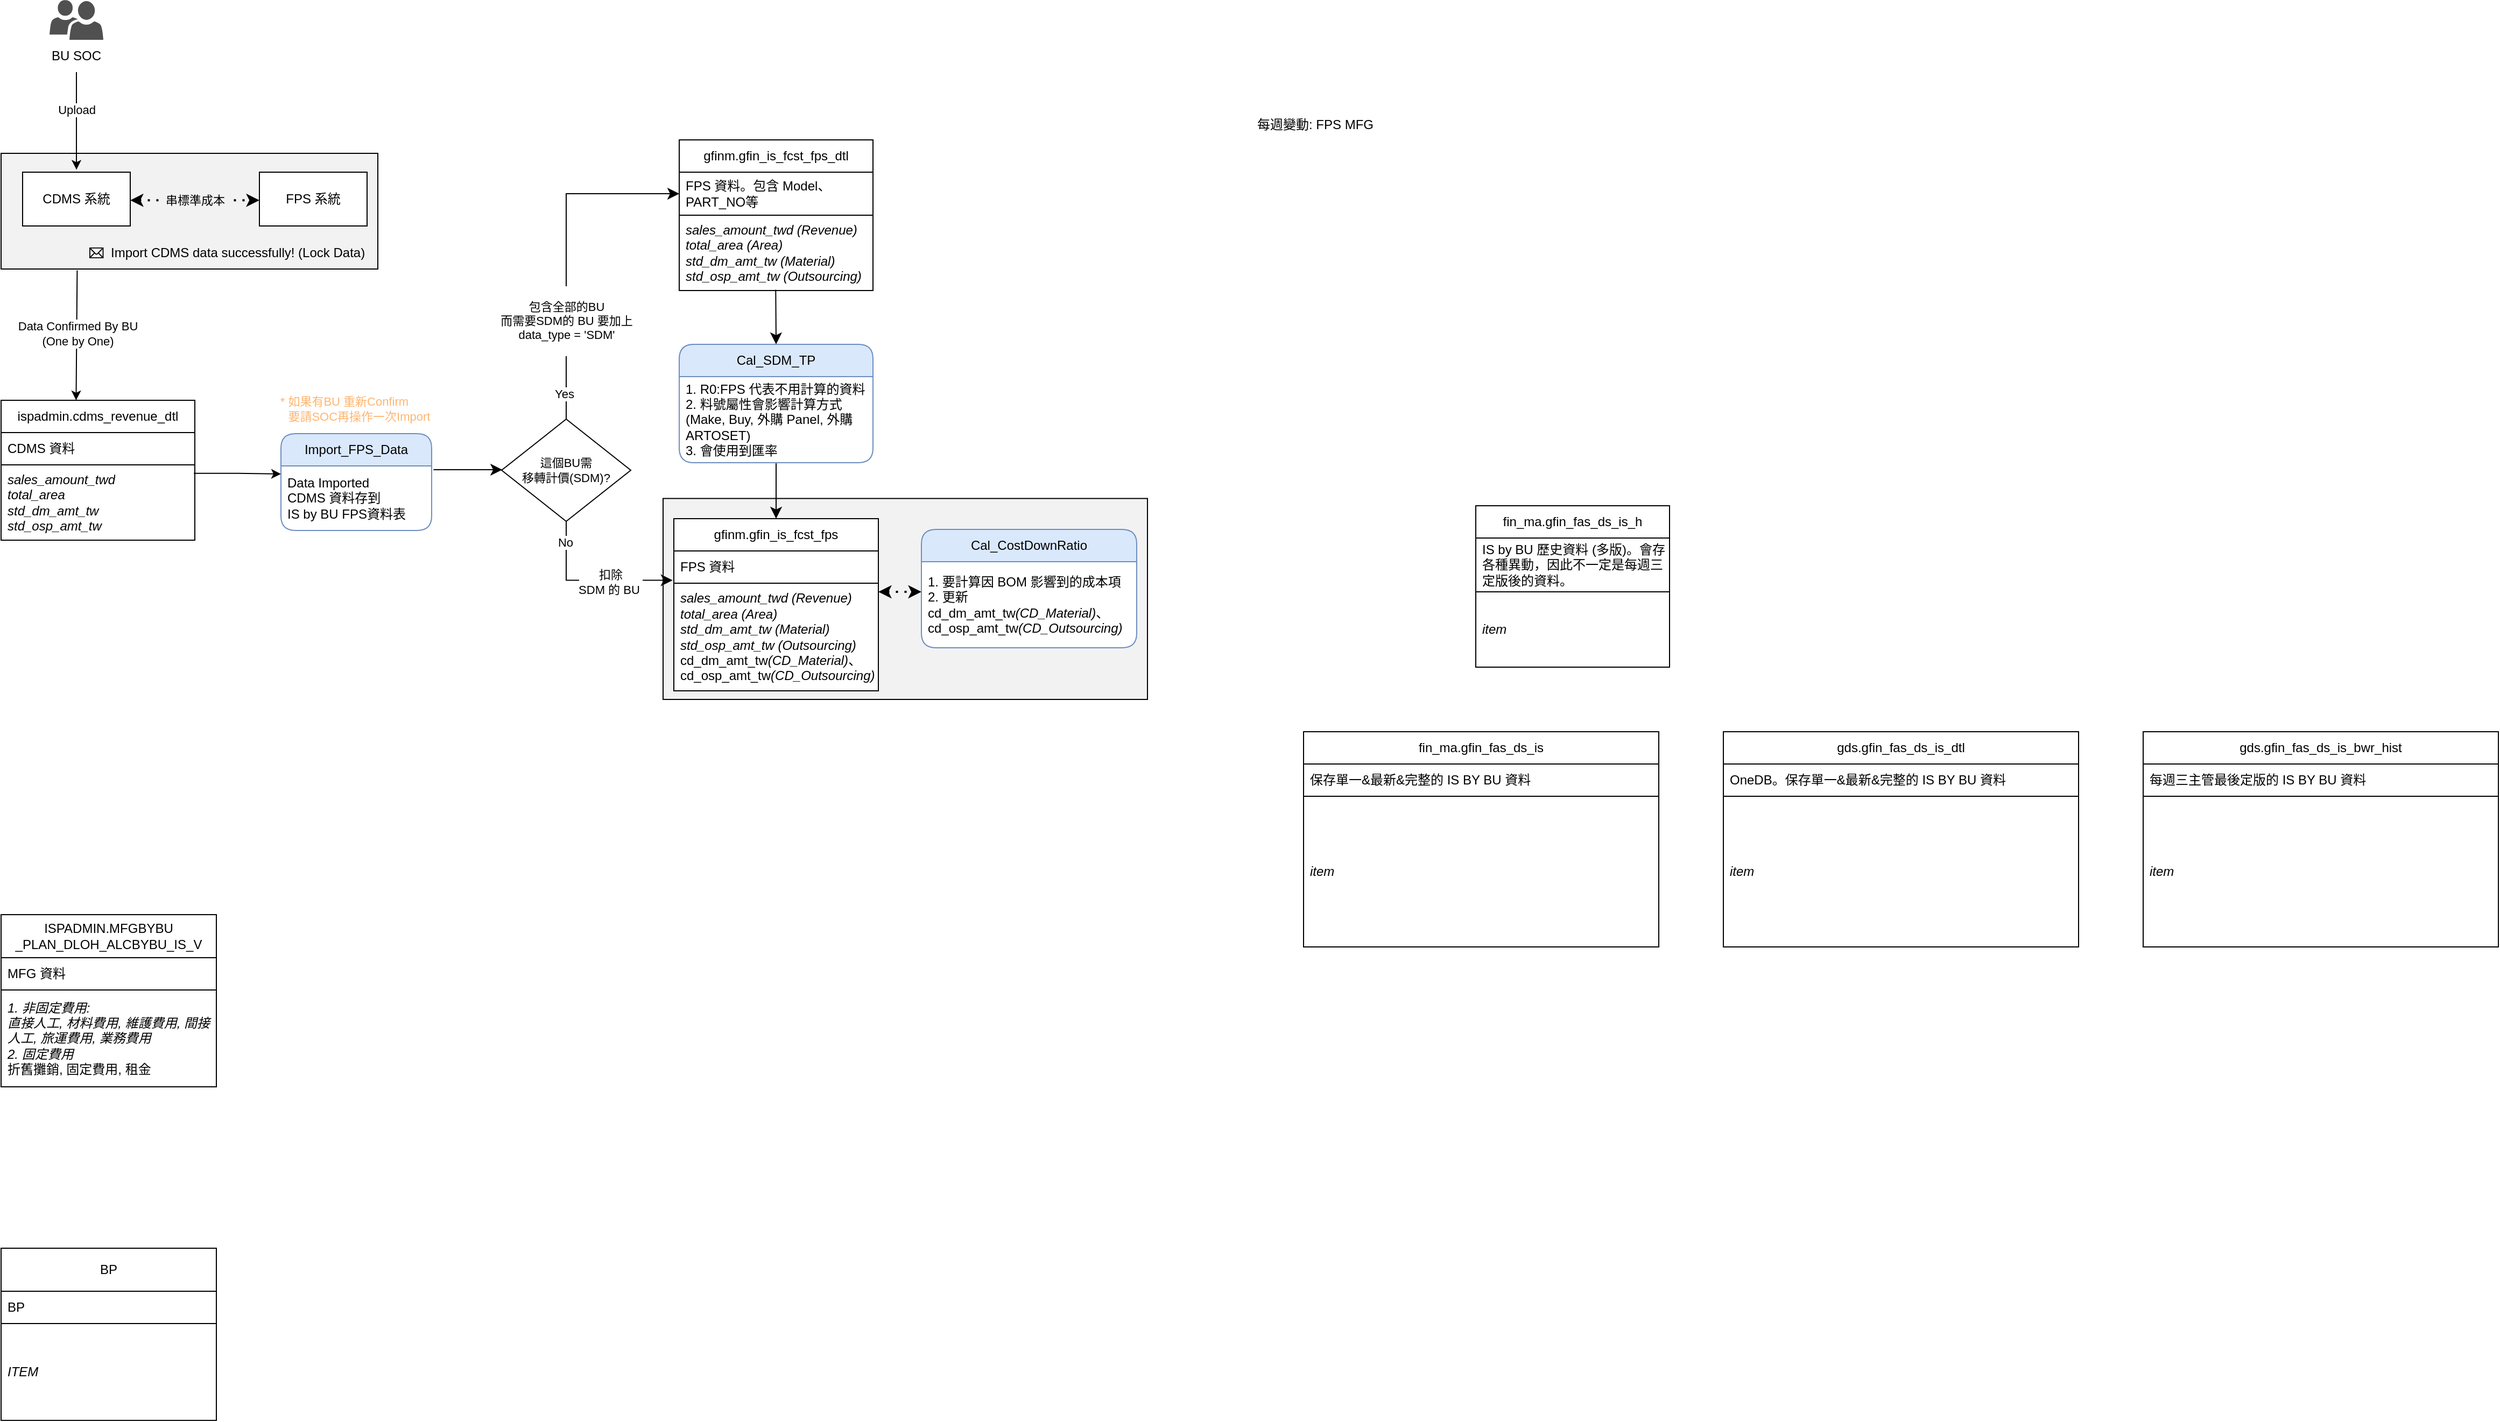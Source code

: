 <mxfile version="24.7.1" type="github">
  <diagram name="第 1 页" id="etxN5k3zQMKWn7ETlEiA">
    <mxGraphModel dx="1835" dy="976" grid="1" gridSize="10" guides="1" tooltips="1" connect="1" arrows="1" fold="1" page="1" pageScale="1" pageWidth="3000" pageHeight="1654" math="0" shadow="0">
      <root>
        <mxCell id="0" />
        <mxCell id="1" parent="0" />
        <mxCell id="pYHzNuqsy9S1iBBT5UZr-74" value="" style="whiteSpace=wrap;html=1;fillColor=#F2F2F2;" vertex="1" parent="1">
          <mxGeometry x="745" y="503.25" width="450" height="186.75" as="geometry" />
        </mxCell>
        <mxCell id="pYHzNuqsy9S1iBBT5UZr-34" value="" style="whiteSpace=wrap;html=1;fillColor=#F2F2F2;" vertex="1" parent="1">
          <mxGeometry x="130" y="182.5" width="350" height="107.5" as="geometry" />
        </mxCell>
        <mxCell id="K1ED98VOA-ZCDDROWKwn-10" value="Import_FPS_Data" style="swimlane;fontStyle=0;childLayout=stackLayout;horizontal=1;startSize=30;horizontalStack=0;resizeParent=1;resizeParentMax=0;resizeLast=0;collapsible=1;marginBottom=0;whiteSpace=wrap;html=1;rounded=1;fillColor=#dae8fc;strokeColor=#6c8ebf;swimlaneFillColor=default;" parent="1" vertex="1">
          <mxGeometry x="390" y="443" width="140" height="90" as="geometry" />
        </mxCell>
        <mxCell id="K1ED98VOA-ZCDDROWKwn-11" value="&lt;div&gt;&lt;font style=&quot;font-size: 12px;&quot;&gt;&lt;span style=&quot;text-align: center; text-wrap: nowrap; background-color: rgb(255, 255, 255);&quot;&gt;Data Imported&lt;/span&gt;&lt;br&gt;&lt;/font&gt;&lt;/div&gt;&lt;font style=&quot;font-size: 12px;&quot;&gt;CDMS 資料存到&lt;/font&gt;&lt;div&gt;&lt;font style=&quot;font-size: 12px;&quot;&gt;IS by BU FPS資料表&lt;/font&gt;&lt;/div&gt;" style="text;strokeColor=none;fillColor=none;align=left;verticalAlign=middle;spacingLeft=4;spacingRight=4;overflow=hidden;points=[[0,0.5],[1,0.5]];portConstraint=eastwest;rotatable=0;whiteSpace=wrap;html=1;" parent="K1ED98VOA-ZCDDROWKwn-10" vertex="1">
          <mxGeometry y="30" width="140" height="60" as="geometry" />
        </mxCell>
        <mxCell id="K1ED98VOA-ZCDDROWKwn-18" value="gfinm.gfin_is_fcst_fps_dtl" style="swimlane;fontStyle=0;childLayout=stackLayout;horizontal=1;startSize=30;horizontalStack=0;resizeParent=1;resizeParentMax=0;resizeLast=0;collapsible=1;marginBottom=0;whiteSpace=wrap;html=1;" parent="1" vertex="1">
          <mxGeometry x="760" y="170" width="180" height="140" as="geometry" />
        </mxCell>
        <mxCell id="K1ED98VOA-ZCDDROWKwn-19" value="FPS 資料。包含 Model、PART_NO等" style="text;strokeColor=default;fillColor=none;align=left;verticalAlign=middle;spacingLeft=4;spacingRight=4;overflow=hidden;points=[[0,0.5],[1,0.5]];portConstraint=eastwest;rotatable=0;whiteSpace=wrap;html=1;" parent="K1ED98VOA-ZCDDROWKwn-18" vertex="1">
          <mxGeometry y="30" width="180" height="40" as="geometry" />
        </mxCell>
        <mxCell id="K1ED98VOA-ZCDDROWKwn-20" value="&lt;span style=&quot;font-style: italic;&quot;&gt;sales_amount_twd (Revenue)&lt;/span&gt;&lt;div style=&quot;font-style: italic;&quot;&gt;total_area&amp;nbsp;&lt;span style=&quot;background-color: initial;&quot;&gt;(Area)&lt;/span&gt;&lt;br&gt;&lt;/div&gt;&lt;div&gt;&lt;i&gt;std_dm_amt_tw&amp;nbsp;&lt;/i&gt;&lt;span style=&quot;background-color: initial;&quot;&gt;&lt;i&gt;(Material)&lt;/i&gt;&lt;/span&gt;&lt;br&gt;&lt;/div&gt;&lt;div style=&quot;font-style: italic;&quot;&gt;std_osp_amt_tw (Outsourcing)&lt;/div&gt;" style="text;strokeColor=none;fillColor=none;align=left;verticalAlign=middle;spacingLeft=4;spacingRight=4;overflow=hidden;points=[[0,0.5],[1,0.5]];portConstraint=eastwest;rotatable=0;whiteSpace=wrap;html=1;" parent="K1ED98VOA-ZCDDROWKwn-18" vertex="1">
          <mxGeometry y="70" width="180" height="70" as="geometry" />
        </mxCell>
        <mxCell id="K1ED98VOA-ZCDDROWKwn-22" value="ispadmin.cdms_revenue_dtl" style="swimlane;fontStyle=0;childLayout=stackLayout;horizontal=1;startSize=30;horizontalStack=0;resizeParent=1;resizeParentMax=0;resizeLast=0;collapsible=1;marginBottom=0;whiteSpace=wrap;html=1;" parent="1" vertex="1">
          <mxGeometry x="130" y="412" width="180" height="130" as="geometry" />
        </mxCell>
        <mxCell id="K1ED98VOA-ZCDDROWKwn-23" value="CDMS 資料" style="text;strokeColor=default;fillColor=none;align=left;verticalAlign=middle;spacingLeft=4;spacingRight=4;overflow=hidden;points=[[0,0.5],[1,0.5]];portConstraint=eastwest;rotatable=0;whiteSpace=wrap;html=1;" parent="K1ED98VOA-ZCDDROWKwn-22" vertex="1">
          <mxGeometry y="30" width="180" height="30" as="geometry" />
        </mxCell>
        <mxCell id="K1ED98VOA-ZCDDROWKwn-24" value="&lt;span style=&quot;font-style: italic;&quot;&gt;sales_amount_twd&lt;/span&gt;&lt;div style=&quot;font-style: italic;&quot;&gt;total_area&lt;br&gt;&lt;/div&gt;&lt;div style=&quot;font-style: italic;&quot;&gt;std_dm_amt_tw&lt;br&gt;&lt;/div&gt;&lt;div style=&quot;font-style: italic;&quot;&gt;std_osp_amt_tw&lt;/div&gt;" style="text;strokeColor=none;fillColor=none;align=left;verticalAlign=middle;spacingLeft=4;spacingRight=4;overflow=hidden;points=[[0,0.5],[1,0.5]];portConstraint=eastwest;rotatable=0;whiteSpace=wrap;html=1;" parent="K1ED98VOA-ZCDDROWKwn-22" vertex="1">
          <mxGeometry y="60" width="180" height="70" as="geometry" />
        </mxCell>
        <mxCell id="K1ED98VOA-ZCDDROWKwn-26" value="這個BU需&lt;div style=&quot;font-size: 11px;&quot;&gt;移轉計價(SDM)?&lt;/div&gt;" style="rhombus;whiteSpace=wrap;html=1;fontSize=11;" parent="1" vertex="1">
          <mxGeometry x="595" y="429.5" width="120" height="95" as="geometry" />
        </mxCell>
        <mxCell id="K1ED98VOA-ZCDDROWKwn-27" value="" style="edgeStyle=segmentEdgeStyle;endArrow=classic;html=1;curved=0;rounded=0;endSize=8;startSize=8;exitX=1.012;exitY=0.059;exitDx=0;exitDy=0;exitPerimeter=0;" parent="1" source="K1ED98VOA-ZCDDROWKwn-11" target="K1ED98VOA-ZCDDROWKwn-26" edge="1">
          <mxGeometry width="50" height="50" relative="1" as="geometry">
            <mxPoint x="580" y="590" as="sourcePoint" />
            <mxPoint x="630" y="540" as="targetPoint" />
          </mxGeometry>
        </mxCell>
        <mxCell id="K1ED98VOA-ZCDDROWKwn-30" value="" style="edgeStyle=segmentEdgeStyle;endArrow=classic;html=1;curved=0;rounded=0;endSize=8;startSize=8;exitX=0.5;exitY=0;exitDx=0;exitDy=0;entryX=0;entryY=0.5;entryDx=0;entryDy=0;" parent="1" source="K1ED98VOA-ZCDDROWKwn-26" target="K1ED98VOA-ZCDDROWKwn-19" edge="1">
          <mxGeometry width="50" height="50" relative="1" as="geometry">
            <mxPoint x="655" y="342.5" as="sourcePoint" />
            <mxPoint x="920" y="239" as="targetPoint" />
            <Array as="points">
              <mxPoint x="655" y="220" />
            </Array>
          </mxGeometry>
        </mxCell>
        <mxCell id="K1ED98VOA-ZCDDROWKwn-34" value="&amp;nbsp;&lt;div&gt;包含全部的BU&lt;/div&gt;&lt;div&gt;而需要SDM的 BU 要加上&lt;/div&gt;&lt;div&gt;data_type = &#39;SDM&#39;&lt;/div&gt;&lt;div&gt;&lt;br&gt;&lt;/div&gt;" style="edgeLabel;html=1;align=center;verticalAlign=middle;resizable=0;points=[];" parent="K1ED98VOA-ZCDDROWKwn-30" vertex="1" connectable="0">
          <mxGeometry x="0.219" y="-2" relative="1" as="geometry">
            <mxPoint x="-2" y="100" as="offset" />
          </mxGeometry>
        </mxCell>
        <mxCell id="pYHzNuqsy9S1iBBT5UZr-71" value="Yes" style="edgeLabel;html=1;align=center;verticalAlign=middle;resizable=0;points=[];" vertex="1" connectable="0" parent="K1ED98VOA-ZCDDROWKwn-30">
          <mxGeometry x="-0.847" y="2" relative="1" as="geometry">
            <mxPoint as="offset" />
          </mxGeometry>
        </mxCell>
        <mxCell id="K1ED98VOA-ZCDDROWKwn-31" value="" style="edgeStyle=orthogonalEdgeStyle;endArrow=classic;html=1;rounded=0;endSize=8;startSize=8;entryX=-0.006;entryY=0.909;entryDx=0;entryDy=0;entryPerimeter=0;exitX=0.5;exitY=1;exitDx=0;exitDy=0;" parent="1" edge="1" target="pYHzNuqsy9S1iBBT5UZr-9" source="K1ED98VOA-ZCDDROWKwn-26">
          <mxGeometry width="50" height="50" relative="1" as="geometry">
            <mxPoint x="650" y="527.5" as="sourcePoint" />
            <mxPoint x="755" y="565.5" as="targetPoint" />
          </mxGeometry>
        </mxCell>
        <mxCell id="K1ED98VOA-ZCDDROWKwn-35" value="&lt;div&gt;&lt;br&gt;&lt;/div&gt;&lt;div&gt;扣除&lt;/div&gt;&lt;div&gt;SDM 的 BU&amp;nbsp;&lt;/div&gt;&lt;div&gt;&lt;br&gt;&lt;/div&gt;" style="edgeLabel;html=1;align=center;verticalAlign=middle;resizable=0;points=[];" parent="K1ED98VOA-ZCDDROWKwn-31" vertex="1" connectable="0">
          <mxGeometry x="0.152" y="-1" relative="1" as="geometry">
            <mxPoint x="7" as="offset" />
          </mxGeometry>
        </mxCell>
        <mxCell id="pYHzNuqsy9S1iBBT5UZr-69" value="No" style="edgeLabel;html=1;align=center;verticalAlign=middle;resizable=0;points=[];" vertex="1" connectable="0" parent="K1ED98VOA-ZCDDROWKwn-31">
          <mxGeometry x="-0.748" y="-1" relative="1" as="geometry">
            <mxPoint as="offset" />
          </mxGeometry>
        </mxCell>
        <mxCell id="pYHzNuqsy9S1iBBT5UZr-2" value="" style="endArrow=classic;html=1;rounded=0;endSize=8;startSize=8;exitX=0.498;exitY=0.99;exitDx=0;exitDy=0;entryX=0.5;entryY=0;entryDx=0;entryDy=0;exitPerimeter=0;" edge="1" parent="1" source="K1ED98VOA-ZCDDROWKwn-20" target="pYHzNuqsy9S1iBBT5UZr-5">
          <mxGeometry width="50" height="50" relative="1" as="geometry">
            <mxPoint x="960" y="535.5" as="sourcePoint" />
            <mxPoint x="1065" y="432.5" as="targetPoint" />
          </mxGeometry>
        </mxCell>
        <mxCell id="pYHzNuqsy9S1iBBT5UZr-5" value="Cal_SDM_TP" style="swimlane;fontStyle=0;childLayout=stackLayout;horizontal=1;startSize=30;horizontalStack=0;resizeParent=1;resizeParentMax=0;resizeLast=0;collapsible=1;marginBottom=0;whiteSpace=wrap;html=1;rounded=1;fillColor=#dae8fc;strokeColor=#6c8ebf;swimlaneFillColor=default;" vertex="1" parent="1">
          <mxGeometry x="760" y="360" width="180" height="110" as="geometry" />
        </mxCell>
        <mxCell id="pYHzNuqsy9S1iBBT5UZr-6" value="1.&amp;nbsp;R0:FPS 代表不用計算的資料&lt;div&gt;2. 料號屬性會影響計算方式&lt;/div&gt;&lt;div&gt;(Make, Buy, 外購 Panel, 外購 ARTOSET)&lt;/div&gt;&lt;div&gt;3. 會使用到匯率&lt;/div&gt;" style="text;strokeColor=none;fillColor=none;align=left;verticalAlign=middle;spacingLeft=4;spacingRight=4;overflow=hidden;points=[[0,0.5],[1,0.5]];portConstraint=eastwest;rotatable=0;whiteSpace=wrap;html=1;" vertex="1" parent="pYHzNuqsy9S1iBBT5UZr-5">
          <mxGeometry y="30" width="180" height="80" as="geometry" />
        </mxCell>
        <mxCell id="pYHzNuqsy9S1iBBT5UZr-7" value="" style="edgeStyle=orthogonalEdgeStyle;endArrow=classic;html=1;rounded=0;endSize=8;startSize=8;exitX=0.5;exitY=1.008;exitDx=0;exitDy=0;entryX=0.5;entryY=0;entryDx=0;entryDy=0;exitPerimeter=0;" edge="1" parent="1" source="pYHzNuqsy9S1iBBT5UZr-6" target="pYHzNuqsy9S1iBBT5UZr-8">
          <mxGeometry width="50" height="50" relative="1" as="geometry">
            <mxPoint x="849.8" y="465" as="sourcePoint" />
            <mxPoint x="849.8" y="510" as="targetPoint" />
          </mxGeometry>
        </mxCell>
        <mxCell id="pYHzNuqsy9S1iBBT5UZr-8" value="gfinm.gfin_is_fcst_fps" style="swimlane;fontStyle=0;childLayout=stackLayout;horizontal=1;startSize=30;horizontalStack=0;resizeParent=1;resizeParentMax=0;resizeLast=0;collapsible=1;marginBottom=0;whiteSpace=wrap;html=1;fillColor=#FFFFFF;" vertex="1" parent="1">
          <mxGeometry x="755" y="522" width="190" height="160" as="geometry" />
        </mxCell>
        <mxCell id="pYHzNuqsy9S1iBBT5UZr-9" value="FPS 資料" style="text;strokeColor=default;fillColor=default;align=left;verticalAlign=middle;spacingLeft=4;spacingRight=4;overflow=hidden;points=[[0,0.5],[1,0.5]];portConstraint=eastwest;rotatable=0;whiteSpace=wrap;html=1;" vertex="1" parent="pYHzNuqsy9S1iBBT5UZr-8">
          <mxGeometry y="30" width="190" height="30" as="geometry" />
        </mxCell>
        <mxCell id="pYHzNuqsy9S1iBBT5UZr-10" value="&lt;span style=&quot;font-style: italic;&quot;&gt;sales_amount_twd (Revenue)&lt;/span&gt;&lt;div style=&quot;font-style: italic;&quot;&gt;total_area&amp;nbsp;&lt;span style=&quot;background-color: initial;&quot;&gt;(Area)&lt;/span&gt;&lt;br&gt;&lt;/div&gt;&lt;div style=&quot;&quot;&gt;&lt;i&gt;std_dm_amt_tw&amp;nbsp;&lt;/i&gt;&lt;span style=&quot;background-color: initial;&quot;&gt;&lt;i&gt;(Material)&lt;/i&gt;&lt;/span&gt;&lt;br&gt;&lt;/div&gt;&lt;div style=&quot;font-style: italic;&quot;&gt;std_osp_amt_tw (Outsourcing)&lt;/div&gt;&lt;div style=&quot;font-style: italic;&quot;&gt;&lt;span style=&quot;font-style: normal;&quot;&gt;cd_dm_amt_tw&lt;/span&gt;&lt;i style=&quot;background-color: initial;&quot;&gt;(CD_Material)&lt;/i&gt;&lt;span style=&quot;font-style: normal; background-color: initial;&quot;&gt;、cd_osp_amt_tw&lt;/span&gt;&lt;span style=&quot;background-color: initial;&quot;&gt;(&lt;/span&gt;&lt;i style=&quot;background-color: initial;&quot;&gt;CD_&lt;/i&gt;&lt;span style=&quot;background-color: initial;&quot;&gt;Outsourcing)&lt;/span&gt;&lt;/div&gt;" style="text;strokeColor=default;fillColor=default;align=left;verticalAlign=middle;spacingLeft=4;spacingRight=4;overflow=hidden;points=[[0,0.5],[1,0.5]];portConstraint=eastwest;rotatable=0;whiteSpace=wrap;html=1;" vertex="1" parent="pYHzNuqsy9S1iBBT5UZr-8">
          <mxGeometry y="60" width="190" height="100" as="geometry" />
        </mxCell>
        <mxCell id="pYHzNuqsy9S1iBBT5UZr-17" value="" style="group" vertex="1" connectable="0" parent="1">
          <mxGeometry x="170" y="40" width="60" height="67" as="geometry" />
        </mxCell>
        <mxCell id="pYHzNuqsy9S1iBBT5UZr-15" value="" style="sketch=0;pointerEvents=1;shadow=0;dashed=0;html=1;strokeColor=none;labelPosition=center;verticalLabelPosition=bottom;verticalAlign=top;align=center;fillColor=#505050;shape=mxgraph.mscae.intune.user_group" vertex="1" parent="pYHzNuqsy9S1iBBT5UZr-17">
          <mxGeometry x="5" width="50" height="37" as="geometry" />
        </mxCell>
        <mxCell id="pYHzNuqsy9S1iBBT5UZr-16" value="BU SOC" style="text;html=1;align=center;verticalAlign=middle;whiteSpace=wrap;rounded=0;" vertex="1" parent="pYHzNuqsy9S1iBBT5UZr-17">
          <mxGeometry y="37" width="60" height="30" as="geometry" />
        </mxCell>
        <mxCell id="pYHzNuqsy9S1iBBT5UZr-19" style="edgeStyle=orthogonalEdgeStyle;rounded=0;orthogonalLoop=1;jettySize=auto;html=1;entryX=0.5;entryY=-0.046;entryDx=0;entryDy=0;entryPerimeter=0;" edge="1" parent="1" source="pYHzNuqsy9S1iBBT5UZr-16" target="pYHzNuqsy9S1iBBT5UZr-28">
          <mxGeometry relative="1" as="geometry">
            <mxPoint x="200" y="192" as="targetPoint" />
          </mxGeometry>
        </mxCell>
        <mxCell id="pYHzNuqsy9S1iBBT5UZr-21" value="Upload" style="edgeLabel;html=1;align=center;verticalAlign=middle;resizable=0;points=[];" vertex="1" connectable="0" parent="pYHzNuqsy9S1iBBT5UZr-19">
          <mxGeometry x="-0.229" relative="1" as="geometry">
            <mxPoint as="offset" />
          </mxGeometry>
        </mxCell>
        <mxCell id="pYHzNuqsy9S1iBBT5UZr-26" style="edgeStyle=orthogonalEdgeStyle;rounded=0;orthogonalLoop=1;jettySize=auto;html=1;entryX=0;entryY=0.125;entryDx=0;entryDy=0;entryPerimeter=0;exitX=0.995;exitY=0.113;exitDx=0;exitDy=0;exitPerimeter=0;" edge="1" parent="1" source="K1ED98VOA-ZCDDROWKwn-24" target="K1ED98VOA-ZCDDROWKwn-11">
          <mxGeometry relative="1" as="geometry" />
        </mxCell>
        <mxCell id="pYHzNuqsy9S1iBBT5UZr-28" value="CDMS 系統" style="rounded=0;whiteSpace=wrap;html=1;" vertex="1" parent="1">
          <mxGeometry x="150" y="200" width="100" height="50" as="geometry" />
        </mxCell>
        <mxCell id="pYHzNuqsy9S1iBBT5UZr-29" value="FPS 系統" style="rounded=0;whiteSpace=wrap;html=1;" vertex="1" parent="1">
          <mxGeometry x="370" y="200" width="100" height="50" as="geometry" />
        </mxCell>
        <mxCell id="pYHzNuqsy9S1iBBT5UZr-30" value="" style="endArrow=classic;dashed=1;html=1;dashPattern=1 3;strokeWidth=2;rounded=0;exitX=1;exitY=0.5;exitDx=0;exitDy=0;entryX=0;entryY=0.5;entryDx=0;entryDy=0;startArrow=classic;startFill=1;endFill=1;" edge="1" parent="1">
          <mxGeometry width="50" height="50" relative="1" as="geometry">
            <mxPoint x="250" y="226.11" as="sourcePoint" />
            <mxPoint x="370" y="226.11" as="targetPoint" />
          </mxGeometry>
        </mxCell>
        <mxCell id="pYHzNuqsy9S1iBBT5UZr-31" value="&amp;nbsp;串標準成本&amp;nbsp;" style="edgeLabel;html=1;align=center;verticalAlign=middle;resizable=0;points=[];labelBackgroundColor=#f2f2f2;" vertex="1" connectable="0" parent="pYHzNuqsy9S1iBBT5UZr-30">
          <mxGeometry x="-0.162" y="1" relative="1" as="geometry">
            <mxPoint x="9" y="1" as="offset" />
          </mxGeometry>
        </mxCell>
        <mxCell id="pYHzNuqsy9S1iBBT5UZr-32" style="rounded=0;orthogonalLoop=1;jettySize=auto;html=1;exitX=0.202;exitY=1.012;exitDx=0;exitDy=0;exitPerimeter=0;" edge="1" parent="1" source="pYHzNuqsy9S1iBBT5UZr-34">
          <mxGeometry relative="1" as="geometry">
            <mxPoint x="200" y="280" as="sourcePoint" />
            <mxPoint x="199.71" y="412" as="targetPoint" />
          </mxGeometry>
        </mxCell>
        <mxCell id="pYHzNuqsy9S1iBBT5UZr-43" value="Data Confirmed By BU&lt;div&gt;(One by One)&lt;/div&gt;" style="edgeLabel;html=1;align=center;verticalAlign=middle;resizable=0;points=[];" vertex="1" connectable="0" parent="pYHzNuqsy9S1iBBT5UZr-32">
          <mxGeometry x="-0.037" y="1" relative="1" as="geometry">
            <mxPoint as="offset" />
          </mxGeometry>
        </mxCell>
        <mxCell id="pYHzNuqsy9S1iBBT5UZr-35" value="Import CDMS data successfully! (Lock Data)" style="text;html=1;align=left;verticalAlign=middle;whiteSpace=wrap;rounded=0;" vertex="1" parent="1">
          <mxGeometry x="230" y="260" width="250" height="30" as="geometry" />
        </mxCell>
        <mxCell id="pYHzNuqsy9S1iBBT5UZr-41" value="" style="shape=mxgraph.signs.tech.mail;html=1;pointerEvents=1;fillColor=#000000;strokeColor=none;verticalLabelPosition=bottom;verticalAlign=top;align=center;" vertex="1" parent="1">
          <mxGeometry x="212" y="270" width="13.2" height="10" as="geometry" />
        </mxCell>
        <mxCell id="pYHzNuqsy9S1iBBT5UZr-46" value="ISPADMIN.MFGBYBU&lt;div&gt;_PLAN_DLOH_ALCBYBU_IS_V&lt;/div&gt;" style="swimlane;fontStyle=0;childLayout=stackLayout;horizontal=1;startSize=40;horizontalStack=0;resizeParent=1;resizeParentMax=0;resizeLast=0;collapsible=1;marginBottom=0;whiteSpace=wrap;html=1;" vertex="1" parent="1">
          <mxGeometry x="130" y="890" width="200" height="160" as="geometry" />
        </mxCell>
        <mxCell id="pYHzNuqsy9S1iBBT5UZr-47" value="MFG 資料" style="text;strokeColor=default;fillColor=none;align=left;verticalAlign=middle;spacingLeft=4;spacingRight=4;overflow=hidden;points=[[0,0.5],[1,0.5]];portConstraint=eastwest;rotatable=0;whiteSpace=wrap;html=1;" vertex="1" parent="pYHzNuqsy9S1iBBT5UZr-46">
          <mxGeometry y="40" width="200" height="30" as="geometry" />
        </mxCell>
        <mxCell id="pYHzNuqsy9S1iBBT5UZr-48" value="&lt;div&gt;&lt;i&gt;1. 非固定費用:&lt;/i&gt;&lt;/div&gt;&lt;div&gt;&lt;i&gt;直接人工,&amp;nbsp;&lt;/i&gt;&lt;span style=&quot;background-color: initial;&quot;&gt;&lt;i&gt;材料費用,&amp;nbsp;&lt;/i&gt;&lt;/span&gt;&lt;span style=&quot;background-color: initial;&quot;&gt;&lt;i&gt;維護費用,&amp;nbsp;&lt;/i&gt;&lt;/span&gt;&lt;span style=&quot;background-color: initial;&quot;&gt;&lt;i&gt;間接人工,&amp;nbsp;&lt;/i&gt;&lt;/span&gt;&lt;span style=&quot;background-color: initial;&quot;&gt;&lt;i&gt;旅運費用,&amp;nbsp;&lt;/i&gt;&lt;/span&gt;&lt;span style=&quot;background-color: initial;&quot;&gt;&lt;i&gt;業務費用&lt;/i&gt;&lt;/span&gt;&lt;i&gt;&lt;br&gt;&lt;/i&gt;&lt;/div&gt;&lt;div&gt;&lt;i&gt;2. 固定費用&lt;/i&gt;&lt;/div&gt;&lt;div&gt;折舊攤銷, 固定費用, 租金&lt;br&gt;&lt;/div&gt;" style="text;strokeColor=none;fillColor=none;align=left;verticalAlign=middle;spacingLeft=4;spacingRight=4;overflow=hidden;points=[[0,0.5],[1,0.5]];portConstraint=eastwest;rotatable=0;whiteSpace=wrap;html=1;" vertex="1" parent="pYHzNuqsy9S1iBBT5UZr-46">
          <mxGeometry y="70" width="200" height="90" as="geometry" />
        </mxCell>
        <mxCell id="pYHzNuqsy9S1iBBT5UZr-49" value="BP" style="swimlane;fontStyle=0;childLayout=stackLayout;horizontal=1;startSize=40;horizontalStack=0;resizeParent=1;resizeParentMax=0;resizeLast=0;collapsible=1;marginBottom=0;whiteSpace=wrap;html=1;" vertex="1" parent="1">
          <mxGeometry x="130" y="1200" width="200" height="160" as="geometry" />
        </mxCell>
        <mxCell id="pYHzNuqsy9S1iBBT5UZr-50" value="BP" style="text;strokeColor=default;fillColor=none;align=left;verticalAlign=middle;spacingLeft=4;spacingRight=4;overflow=hidden;points=[[0,0.5],[1,0.5]];portConstraint=eastwest;rotatable=0;whiteSpace=wrap;html=1;" vertex="1" parent="pYHzNuqsy9S1iBBT5UZr-49">
          <mxGeometry y="40" width="200" height="30" as="geometry" />
        </mxCell>
        <mxCell id="pYHzNuqsy9S1iBBT5UZr-51" value="&lt;div&gt;&lt;i&gt;ITEM&lt;/i&gt;&lt;/div&gt;" style="text;strokeColor=none;fillColor=none;align=left;verticalAlign=middle;spacingLeft=4;spacingRight=4;overflow=hidden;points=[[0,0.5],[1,0.5]];portConstraint=eastwest;rotatable=0;whiteSpace=wrap;html=1;" vertex="1" parent="pYHzNuqsy9S1iBBT5UZr-49">
          <mxGeometry y="70" width="200" height="90" as="geometry" />
        </mxCell>
        <mxCell id="pYHzNuqsy9S1iBBT5UZr-52" value="每週變動: FPS MFG" style="text;html=1;align=center;verticalAlign=middle;whiteSpace=wrap;rounded=0;" vertex="1" parent="1">
          <mxGeometry x="1240" y="100" width="222" height="111.5" as="geometry" />
        </mxCell>
        <mxCell id="pYHzNuqsy9S1iBBT5UZr-53" value="* 如果有BU 重新Confirm&amp;nbsp;&lt;div&gt;&lt;span style=&quot;white-space: pre;&quot;&gt;&#x9;&lt;/span&gt;要請SOC再操作一次Import&lt;/div&gt;" style="edgeLabel;html=1;align=center;verticalAlign=middle;resizable=0;points=[];fontColor=#FFB570;" vertex="1" connectable="0" parent="1">
          <mxGeometry x="450.002" y="419.997" as="geometry" />
        </mxCell>
        <mxCell id="pYHzNuqsy9S1iBBT5UZr-54" value="fin_ma.gfin_fas_ds_is" style="swimlane;fontStyle=0;childLayout=stackLayout;horizontal=1;startSize=30;horizontalStack=0;resizeParent=1;resizeParentMax=0;resizeLast=0;collapsible=1;marginBottom=0;whiteSpace=wrap;html=1;" vertex="1" parent="1">
          <mxGeometry x="1340" y="720" width="330" height="200" as="geometry" />
        </mxCell>
        <mxCell id="pYHzNuqsy9S1iBBT5UZr-55" value="保存單一&amp;amp;最新&amp;amp;完整的 IS BY BU 資料" style="text;strokeColor=default;fillColor=none;align=left;verticalAlign=middle;spacingLeft=4;spacingRight=4;overflow=hidden;points=[[0,0.5],[1,0.5]];portConstraint=eastwest;rotatable=0;whiteSpace=wrap;html=1;" vertex="1" parent="pYHzNuqsy9S1iBBT5UZr-54">
          <mxGeometry y="30" width="330" height="30" as="geometry" />
        </mxCell>
        <mxCell id="pYHzNuqsy9S1iBBT5UZr-56" value="&lt;i&gt;item&lt;/i&gt;" style="text;strokeColor=none;fillColor=none;align=left;verticalAlign=middle;spacingLeft=4;spacingRight=4;overflow=hidden;points=[[0,0.5],[1,0.5]];portConstraint=eastwest;rotatable=0;whiteSpace=wrap;html=1;" vertex="1" parent="pYHzNuqsy9S1iBBT5UZr-54">
          <mxGeometry y="60" width="330" height="140" as="geometry" />
        </mxCell>
        <mxCell id="pYHzNuqsy9S1iBBT5UZr-58" value="fin_ma.gfin_fas_ds_is_h" style="swimlane;fontStyle=0;childLayout=stackLayout;horizontal=1;startSize=30;horizontalStack=0;resizeParent=1;resizeParentMax=0;resizeLast=0;collapsible=1;marginBottom=0;whiteSpace=wrap;html=1;" vertex="1" parent="1">
          <mxGeometry x="1500" y="510" width="180" height="150" as="geometry" />
        </mxCell>
        <mxCell id="pYHzNuqsy9S1iBBT5UZr-59" value="IS by BU 歷史資料 (多版)。會存各種異動，因此不一定是每週三定版後的資料。" style="text;strokeColor=default;fillColor=none;align=left;verticalAlign=middle;spacingLeft=4;spacingRight=4;overflow=hidden;points=[[0,0.5],[1,0.5]];portConstraint=eastwest;rotatable=0;whiteSpace=wrap;html=1;" vertex="1" parent="pYHzNuqsy9S1iBBT5UZr-58">
          <mxGeometry y="30" width="180" height="50" as="geometry" />
        </mxCell>
        <mxCell id="pYHzNuqsy9S1iBBT5UZr-60" value="&lt;i&gt;item&lt;/i&gt;" style="text;strokeColor=none;fillColor=none;align=left;verticalAlign=middle;spacingLeft=4;spacingRight=4;overflow=hidden;points=[[0,0.5],[1,0.5]];portConstraint=eastwest;rotatable=0;whiteSpace=wrap;html=1;" vertex="1" parent="pYHzNuqsy9S1iBBT5UZr-58">
          <mxGeometry y="80" width="180" height="70" as="geometry" />
        </mxCell>
        <mxCell id="pYHzNuqsy9S1iBBT5UZr-61" value="gds.gfin_fas_ds_is_dtl" style="swimlane;fontStyle=0;childLayout=stackLayout;horizontal=1;startSize=30;horizontalStack=0;resizeParent=1;resizeParentMax=0;resizeLast=0;collapsible=1;marginBottom=0;whiteSpace=wrap;html=1;" vertex="1" parent="1">
          <mxGeometry x="1730" y="720" width="330" height="200" as="geometry" />
        </mxCell>
        <mxCell id="pYHzNuqsy9S1iBBT5UZr-62" value="OneDB。保存單一&amp;amp;最新&amp;amp;完整的 IS BY BU 資料" style="text;strokeColor=default;fillColor=none;align=left;verticalAlign=middle;spacingLeft=4;spacingRight=4;overflow=hidden;points=[[0,0.5],[1,0.5]];portConstraint=eastwest;rotatable=0;whiteSpace=wrap;html=1;" vertex="1" parent="pYHzNuqsy9S1iBBT5UZr-61">
          <mxGeometry y="30" width="330" height="30" as="geometry" />
        </mxCell>
        <mxCell id="pYHzNuqsy9S1iBBT5UZr-63" value="&lt;i&gt;item&lt;/i&gt;" style="text;strokeColor=none;fillColor=none;align=left;verticalAlign=middle;spacingLeft=4;spacingRight=4;overflow=hidden;points=[[0,0.5],[1,0.5]];portConstraint=eastwest;rotatable=0;whiteSpace=wrap;html=1;" vertex="1" parent="pYHzNuqsy9S1iBBT5UZr-61">
          <mxGeometry y="60" width="330" height="140" as="geometry" />
        </mxCell>
        <mxCell id="pYHzNuqsy9S1iBBT5UZr-64" value="gds.gfin_fas_ds_is_bwr_hist" style="swimlane;fontStyle=0;childLayout=stackLayout;horizontal=1;startSize=30;horizontalStack=0;resizeParent=1;resizeParentMax=0;resizeLast=0;collapsible=1;marginBottom=0;whiteSpace=wrap;html=1;" vertex="1" parent="1">
          <mxGeometry x="2120" y="720" width="330" height="200" as="geometry" />
        </mxCell>
        <mxCell id="pYHzNuqsy9S1iBBT5UZr-65" value="每週三主管最後定版的 IS BY BU 資料" style="text;strokeColor=default;fillColor=none;align=left;verticalAlign=middle;spacingLeft=4;spacingRight=4;overflow=hidden;points=[[0,0.5],[1,0.5]];portConstraint=eastwest;rotatable=0;whiteSpace=wrap;html=1;" vertex="1" parent="pYHzNuqsy9S1iBBT5UZr-64">
          <mxGeometry y="30" width="330" height="30" as="geometry" />
        </mxCell>
        <mxCell id="pYHzNuqsy9S1iBBT5UZr-66" value="&lt;i&gt;item&lt;/i&gt;" style="text;strokeColor=none;fillColor=none;align=left;verticalAlign=middle;spacingLeft=4;spacingRight=4;overflow=hidden;points=[[0,0.5],[1,0.5]];portConstraint=eastwest;rotatable=0;whiteSpace=wrap;html=1;" vertex="1" parent="pYHzNuqsy9S1iBBT5UZr-64">
          <mxGeometry y="60" width="330" height="140" as="geometry" />
        </mxCell>
        <mxCell id="pYHzNuqsy9S1iBBT5UZr-67" value="Cal_CostDownRatio" style="swimlane;fontStyle=0;childLayout=stackLayout;horizontal=1;startSize=30;horizontalStack=0;resizeParent=1;resizeParentMax=0;resizeLast=0;collapsible=1;marginBottom=0;whiteSpace=wrap;html=1;rounded=1;fillColor=#dae8fc;strokeColor=#6c8ebf;swimlaneFillColor=default;" vertex="1" parent="1">
          <mxGeometry x="985" y="532" width="200" height="110" as="geometry" />
        </mxCell>
        <mxCell id="pYHzNuqsy9S1iBBT5UZr-68" value="1. 要計算因 BOM 影響到的成本項&lt;div&gt;2. 更新cd_dm_amt_tw&lt;i style=&quot;background-color: initial;&quot;&gt;(&lt;/i&gt;&lt;i style=&quot;background-color: initial;&quot;&gt;CD_&lt;/i&gt;&lt;i style=&quot;background-color: initial;&quot;&gt;Material)&lt;/i&gt;&lt;span style=&quot;background-color: initial;&quot;&gt;、cd_osp_amt_tw&lt;/span&gt;&lt;span style=&quot;background-color: initial; font-style: italic;&quot;&gt;(&lt;/span&gt;&lt;i style=&quot;background-color: initial;&quot;&gt;CD_&lt;/i&gt;&lt;span style=&quot;background-color: initial; font-style: italic;&quot;&gt;Outsourcing)&lt;/span&gt;&lt;/div&gt;" style="text;strokeColor=none;fillColor=none;align=left;verticalAlign=middle;spacingLeft=4;spacingRight=4;overflow=hidden;points=[[0,0.5],[1,0.5]];portConstraint=eastwest;rotatable=0;whiteSpace=wrap;html=1;" vertex="1" parent="pYHzNuqsy9S1iBBT5UZr-67">
          <mxGeometry y="30" width="200" height="80" as="geometry" />
        </mxCell>
        <mxCell id="pYHzNuqsy9S1iBBT5UZr-72" value="" style="endArrow=classic;dashed=1;html=1;dashPattern=1 3;strokeWidth=2;rounded=0;exitX=1;exitY=0.5;exitDx=0;exitDy=0;startArrow=classic;startFill=1;endFill=1;" edge="1" parent="1">
          <mxGeometry width="50" height="50" relative="1" as="geometry">
            <mxPoint x="945" y="590" as="sourcePoint" />
            <mxPoint x="985" y="590" as="targetPoint" />
          </mxGeometry>
        </mxCell>
      </root>
    </mxGraphModel>
  </diagram>
</mxfile>
